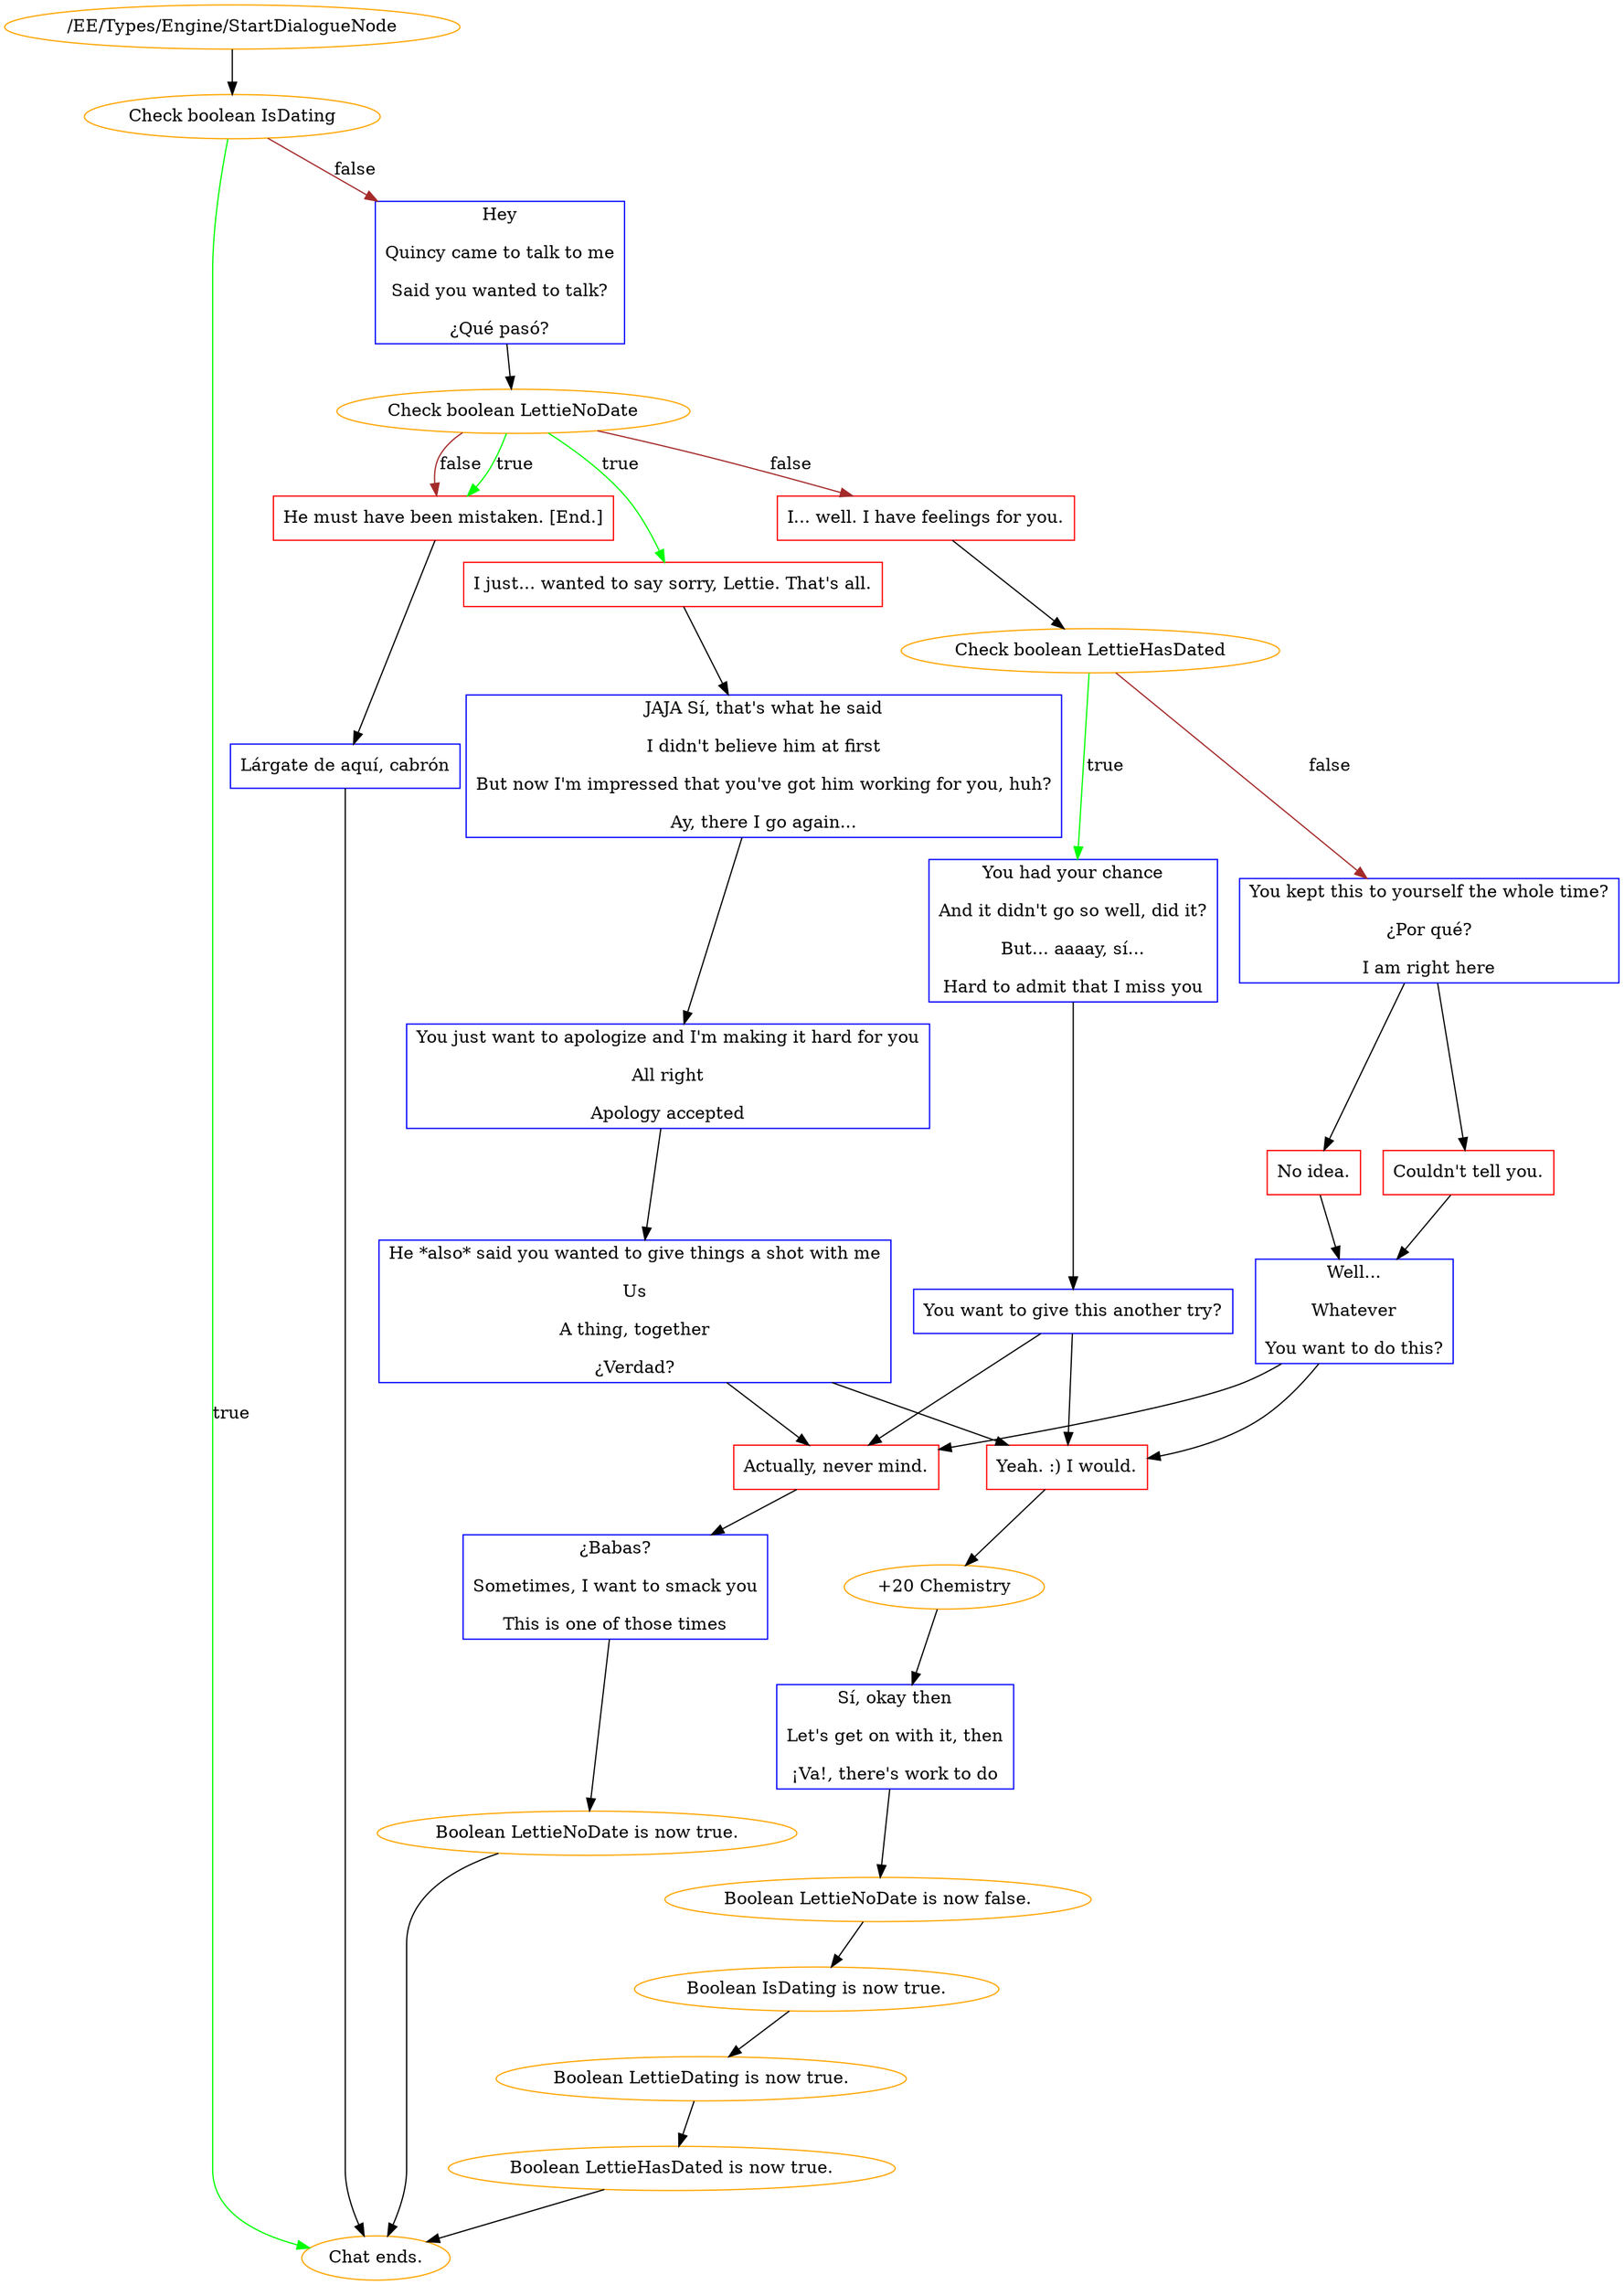 digraph {
	2468 [label="/EE/Types/Engine/StartDialogueNode",color=orange];
		2468 -> 2469;
	2469 [label="Check boolean IsDating",color=orange];
		2469 -> "Chat ends." [label=true,color=green];
		2469 -> 2471 [label=false,color=brown];
	"Chat ends." [color=orange];
	2471 [label="Hey
Quincy came to talk to me
Said you wanted to talk?
¿Qué pasó?",shape=box,color=blue];
		2471 -> 2472;
	2472 [label="Check boolean LettieNoDate",color=orange];
		2472 -> 2473 [label=true,color=green];
		2472 -> 2475 [label=true,color=green];
		2472 -> 2474 [label=false,color=brown];
		2472 -> 2475 [label=false,color=brown];
	2473 [label="I just... wanted to say sorry, Lettie. That's all.",shape=box,color=red];
		2473 -> 2479;
	2475 [label="He must have been mistaken. [End.]",shape=box,color=red];
		2475 -> 2476;
	2474 [label="I... well. I have feelings for you.",shape=box,color=red];
		2474 -> 2478;
	2479 [label="JAJA Sí, that's what he said
I didn't believe him at first
But now I'm impressed that you've got him working for you, huh?
Ay, there I go again...",shape=box,color=blue];
		2479 -> 2480;
	2476 [label="Lárgate de aquí, cabrón",shape=box,color=blue];
		2476 -> "Chat ends.";
	2478 [label="Check boolean LettieHasDated",color=orange];
		2478 -> 2481 [label=true,color=green];
		2478 -> 2482 [label=false,color=brown];
	2480 [label="You just want to apologize and I'm making it hard for you
All right
Apology accepted",shape=box,color=blue];
		2480 -> 2486;
	"Chat ends." [color=orange];
	2481 [label="You had your chance
And it didn't go so well, did it?
But... aaaay, sí...
Hard to admit that I miss you",shape=box,color=blue];
		2481 -> 2487;
	2482 [label="You kept this to yourself the whole time?
¿Por qué?
I am right here",shape=box,color=blue];
		2482 -> 2483;
		2482 -> 2484;
	2486 [label="He *also* said you wanted to give things a shot with me
Us
A thing, together
¿Verdad?",shape=box,color=blue];
		2486 -> 2488;
		2486 -> 2490;
	2487 [label="You want to give this another try?",shape=box,color=blue];
		2487 -> 2488;
		2487 -> 2490;
	2483 [label="Couldn't tell you.",shape=box,color=red];
		2483 -> 2485;
	2484 [label="No idea.",shape=box,color=red];
		2484 -> 2485;
	2488 [label="Yeah. :) I would.",shape=box,color=red];
		2488 -> 2494;
	2490 [label="Actually, never mind.",shape=box,color=red];
		2490 -> 2491;
	2485 [label="Well...
Whatever
You want to do this?",shape=box,color=blue];
		2485 -> 2488;
		2485 -> 2490;
	2494 [label="+20 Chemistry",color=orange];
		2494 -> 2489;
	2491 [label="¿Babas?
Sometimes, I want to smack you
This is one of those times",shape=box,color=blue];
		2491 -> 2492;
	2489 [label="Sí, okay then
Let's get on with it, then
¡Va!, there's work to do",shape=box,color=blue];
		2489 -> 2495;
	2492 [label="Boolean LettieNoDate is now true.",color=orange];
		2492 -> "Chat ends.";
	2495 [label="Boolean LettieNoDate is now false.",color=orange];
		2495 -> 2496;
	"Chat ends." [color=orange];
	2496 [label="Boolean IsDating is now true.",color=orange];
		2496 -> 2497;
	2497 [label="Boolean LettieDating is now true.",color=orange];
		2497 -> 2498;
	2498 [label="Boolean LettieHasDated is now true.",color=orange];
		2498 -> "Chat ends.";
	"Chat ends." [color=orange];
}